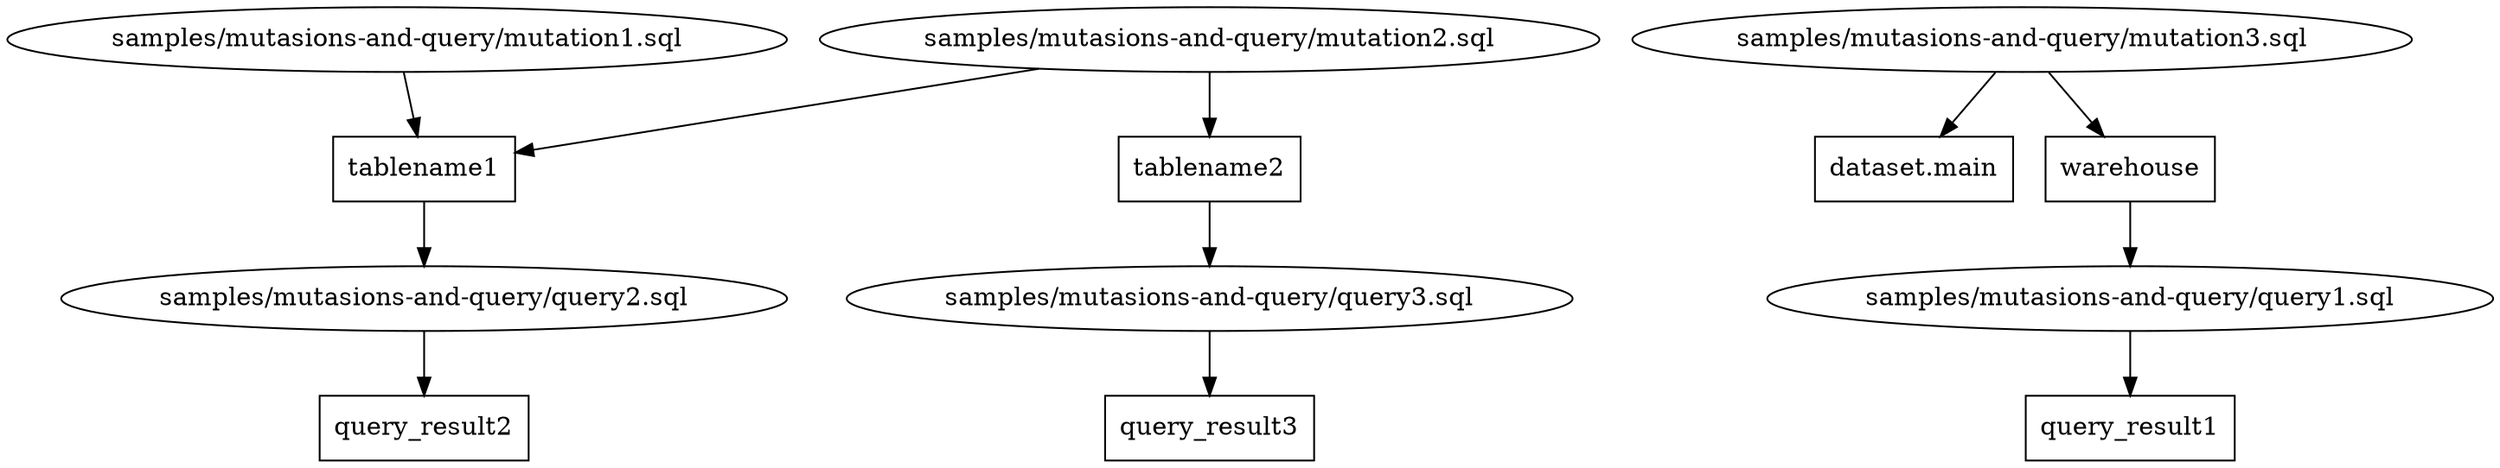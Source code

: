 digraph G {
0 [label="samples/mutasions-and-query/mutation1.sql", shape="", type=query];
1 [label="samples/mutasions-and-query/mutation2.sql", shape="", type=query];
2 [label="samples/mutasions-and-query/mutation3.sql", shape="", type=query];
3 [label="samples/mutasions-and-query/query1.sql", shape="", type=query];
4 [label="samples/mutasions-and-query/query2.sql", shape="", type=query];
5 [label="samples/mutasions-and-query/query3.sql", shape="", type=query];
6 [label="dataset.main", shape=box, type=table];
7 [label=query_result1, shape=box, type=table];
8 [label=query_result2, shape=box, type=table];
9 [label=query_result3, shape=box, type=table];
10 [label=tablename1, shape=box, type=table];
11 [label=tablename2, shape=box, type=table];
12 [label=warehouse, shape=box, type=table];
0->10 ;
1->10 ;
1->11 ;
2->6 ;
2->12 ;
3->7 ;
4->8 ;
5->9 ;
10->4 ;
11->5 ;
12->3 ;
}
